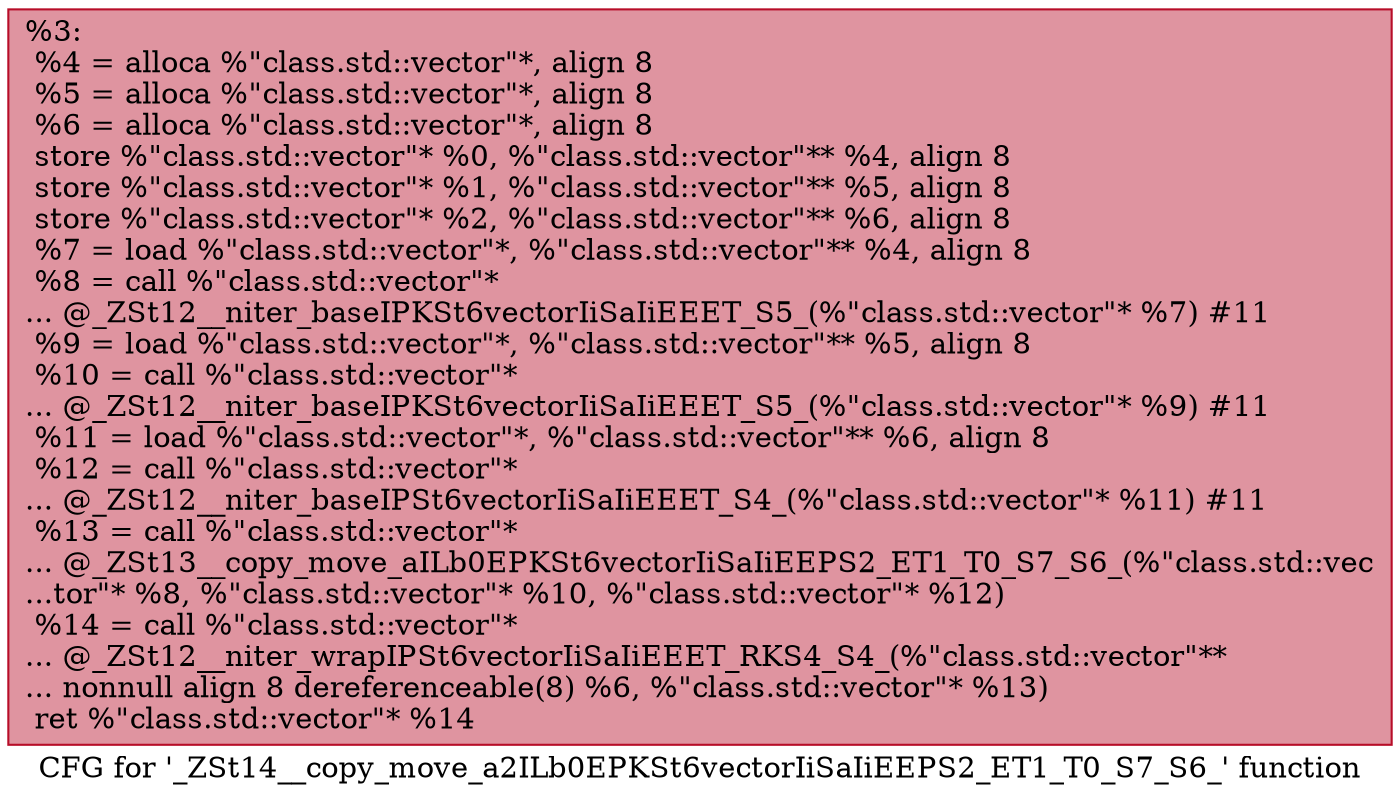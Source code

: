 digraph "CFG for '_ZSt14__copy_move_a2ILb0EPKSt6vectorIiSaIiEEPS2_ET1_T0_S7_S6_' function" {
	label="CFG for '_ZSt14__copy_move_a2ILb0EPKSt6vectorIiSaIiEEPS2_ET1_T0_S7_S6_' function";

	Node0x559aeab78b20 [shape=record,color="#b70d28ff", style=filled, fillcolor="#b70d2870",label="{%3:\l  %4 = alloca %\"class.std::vector\"*, align 8\l  %5 = alloca %\"class.std::vector\"*, align 8\l  %6 = alloca %\"class.std::vector\"*, align 8\l  store %\"class.std::vector\"* %0, %\"class.std::vector\"** %4, align 8\l  store %\"class.std::vector\"* %1, %\"class.std::vector\"** %5, align 8\l  store %\"class.std::vector\"* %2, %\"class.std::vector\"** %6, align 8\l  %7 = load %\"class.std::vector\"*, %\"class.std::vector\"** %4, align 8\l  %8 = call %\"class.std::vector\"*\l... @_ZSt12__niter_baseIPKSt6vectorIiSaIiEEET_S5_(%\"class.std::vector\"* %7) #11\l  %9 = load %\"class.std::vector\"*, %\"class.std::vector\"** %5, align 8\l  %10 = call %\"class.std::vector\"*\l... @_ZSt12__niter_baseIPKSt6vectorIiSaIiEEET_S5_(%\"class.std::vector\"* %9) #11\l  %11 = load %\"class.std::vector\"*, %\"class.std::vector\"** %6, align 8\l  %12 = call %\"class.std::vector\"*\l... @_ZSt12__niter_baseIPSt6vectorIiSaIiEEET_S4_(%\"class.std::vector\"* %11) #11\l  %13 = call %\"class.std::vector\"*\l... @_ZSt13__copy_move_aILb0EPKSt6vectorIiSaIiEEPS2_ET1_T0_S7_S6_(%\"class.std::vec\l...tor\"* %8, %\"class.std::vector\"* %10, %\"class.std::vector\"* %12)\l  %14 = call %\"class.std::vector\"*\l... @_ZSt12__niter_wrapIPSt6vectorIiSaIiEEET_RKS4_S4_(%\"class.std::vector\"**\l... nonnull align 8 dereferenceable(8) %6, %\"class.std::vector\"* %13)\l  ret %\"class.std::vector\"* %14\l}"];
}

